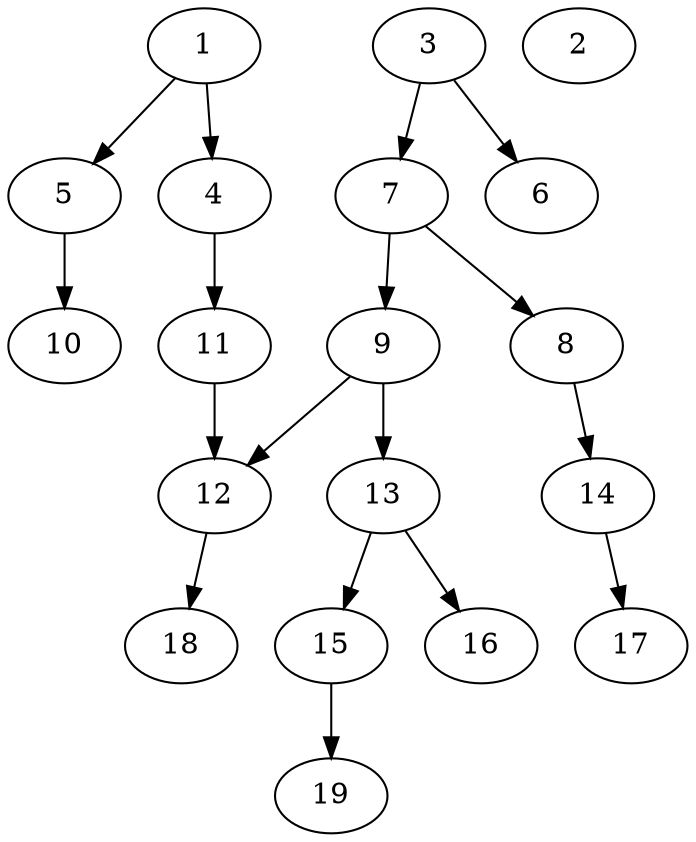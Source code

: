 // DAG (tier=1-easy, mode=data, n=19, ccr=0.335, fat=0.475, density=0.350, regular=0.749, jump=0.086, mindata=1048576, maxdata=8388608)
// DAG automatically generated by daggen at Sun Aug 24 16:33:32 2025
// /home/ermia/Project/Environments/daggen/bin/daggen --dot --ccr 0.335 --fat 0.475 --regular 0.749 --density 0.350 --jump 0.086 --mindata 1048576 --maxdata 8388608 -n 19 
digraph G {
  1 [size="587705535030099968000", alpha="0.18", expect_size="293852767515049984000"]
  1 -> 4 [size ="561301893939200"]
  1 -> 5 [size ="561301893939200"]
  2 [size="448368691661226", alpha="0.02", expect_size="224184345830613"]
  3 [size="226339054495180160", alpha="0.00", expect_size="113169527247590080"]
  3 -> 6 [size ="323811752804352"]
  3 -> 7 [size ="323811752804352"]
  4 [size="1899524328383970", alpha="0.18", expect_size="949762164191985"]
  4 -> 11 [size ="89808303030272"]
  5 [size="844516671112957184", alpha="0.01", expect_size="422258335556478592"]
  5 -> 10 [size ="493621270806528"]
  6 [size="8507878045905798", alpha="0.14", expect_size="4253939022952899"]
  7 [size="98760785200525869056", alpha="0.07", expect_size="49380392600262934528"]
  7 -> 8 [size ="170927920775168"]
  7 -> 9 [size ="170927920775168"]
  8 [size="151147504736121440", alpha="0.07", expect_size="75573752368060720"]
  8 -> 14 [size ="109321178316800"]
  9 [size="708544587839766272", alpha="0.13", expect_size="354272293919883136"]
  9 -> 12 [size ="256160204587008"]
  9 -> 13 [size ="256160204587008"]
  10 [size="7266075261653719", alpha="0.05", expect_size="3633037630826859"]
  11 [size="513619769258348480", alpha="0.00", expect_size="256809884629174240"]
  11 -> 12 [size ="311219713998848"]
  12 [size="13090307424377884", alpha="0.13", expect_size="6545153712188942"]
  12 -> 18 [size ="339529277898752"]
  13 [size="17515810383342872", alpha="0.10", expect_size="8757905191671436"]
  13 -> 15 [size ="19457619525632"]
  13 -> 16 [size ="19457619525632"]
  14 [size="45389520940473336", alpha="0.12", expect_size="22694760470236668"]
  14 -> 17 [size ="29459751108608"]
  15 [size="11465088636137748", alpha="0.19", expect_size="5732544318068874"]
  15 -> 19 [size ="217674613260288"]
  16 [size="2466464571180042", alpha="0.17", expect_size="1233232285590021"]
  17 [size="154930294892265472000", alpha="0.02", expect_size="77465147446132736000"]
  18 [size="776265674358828", alpha="0.17", expect_size="388132837179414"]
  19 [size="13999094527516642", alpha="0.10", expect_size="6999547263758321"]
}